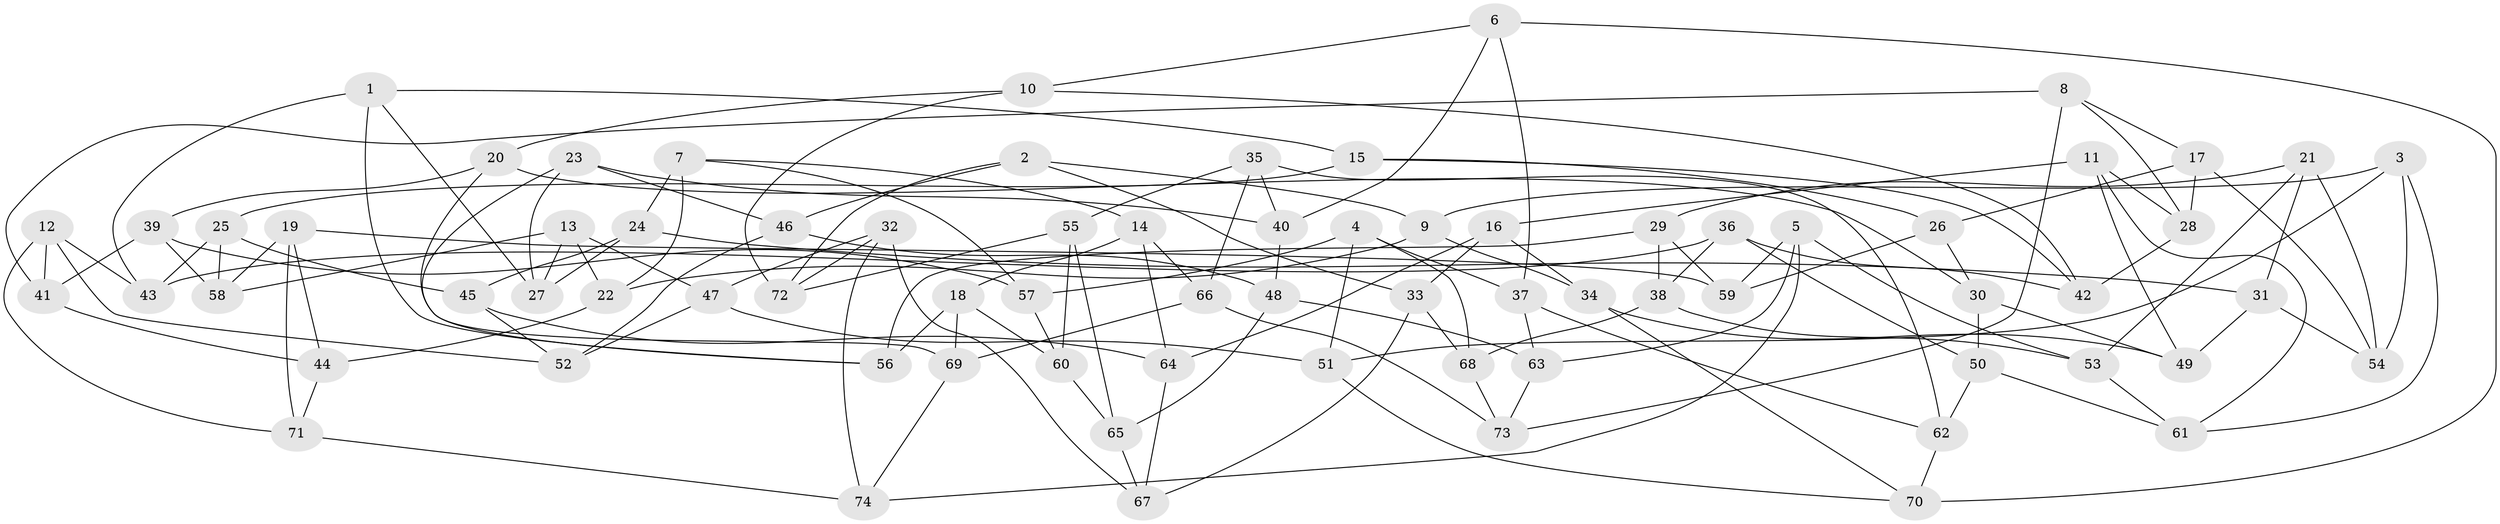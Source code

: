 // Generated by graph-tools (version 1.1) at 2025/50/03/09/25 03:50:48]
// undirected, 74 vertices, 148 edges
graph export_dot {
graph [start="1"]
  node [color=gray90,style=filled];
  1;
  2;
  3;
  4;
  5;
  6;
  7;
  8;
  9;
  10;
  11;
  12;
  13;
  14;
  15;
  16;
  17;
  18;
  19;
  20;
  21;
  22;
  23;
  24;
  25;
  26;
  27;
  28;
  29;
  30;
  31;
  32;
  33;
  34;
  35;
  36;
  37;
  38;
  39;
  40;
  41;
  42;
  43;
  44;
  45;
  46;
  47;
  48;
  49;
  50;
  51;
  52;
  53;
  54;
  55;
  56;
  57;
  58;
  59;
  60;
  61;
  62;
  63;
  64;
  65;
  66;
  67;
  68;
  69;
  70;
  71;
  72;
  73;
  74;
  1 -- 43;
  1 -- 15;
  1 -- 27;
  1 -- 56;
  2 -- 72;
  2 -- 9;
  2 -- 46;
  2 -- 33;
  3 -- 51;
  3 -- 9;
  3 -- 61;
  3 -- 54;
  4 -- 37;
  4 -- 68;
  4 -- 51;
  4 -- 57;
  5 -- 74;
  5 -- 53;
  5 -- 63;
  5 -- 59;
  6 -- 37;
  6 -- 70;
  6 -- 40;
  6 -- 10;
  7 -- 22;
  7 -- 14;
  7 -- 24;
  7 -- 57;
  8 -- 41;
  8 -- 17;
  8 -- 73;
  8 -- 28;
  9 -- 22;
  9 -- 34;
  10 -- 72;
  10 -- 20;
  10 -- 42;
  11 -- 28;
  11 -- 16;
  11 -- 49;
  11 -- 61;
  12 -- 71;
  12 -- 43;
  12 -- 52;
  12 -- 41;
  13 -- 58;
  13 -- 27;
  13 -- 47;
  13 -- 22;
  14 -- 64;
  14 -- 66;
  14 -- 18;
  15 -- 26;
  15 -- 25;
  15 -- 42;
  16 -- 33;
  16 -- 64;
  16 -- 34;
  17 -- 54;
  17 -- 26;
  17 -- 28;
  18 -- 56;
  18 -- 60;
  18 -- 69;
  19 -- 44;
  19 -- 58;
  19 -- 59;
  19 -- 71;
  20 -- 39;
  20 -- 30;
  20 -- 69;
  21 -- 54;
  21 -- 31;
  21 -- 29;
  21 -- 53;
  22 -- 44;
  23 -- 27;
  23 -- 56;
  23 -- 46;
  23 -- 40;
  24 -- 31;
  24 -- 45;
  24 -- 27;
  25 -- 43;
  25 -- 45;
  25 -- 58;
  26 -- 30;
  26 -- 59;
  28 -- 42;
  29 -- 38;
  29 -- 59;
  29 -- 56;
  30 -- 49;
  30 -- 50;
  31 -- 49;
  31 -- 54;
  32 -- 74;
  32 -- 72;
  32 -- 47;
  32 -- 67;
  33 -- 68;
  33 -- 67;
  34 -- 49;
  34 -- 70;
  35 -- 62;
  35 -- 40;
  35 -- 66;
  35 -- 55;
  36 -- 38;
  36 -- 50;
  36 -- 43;
  36 -- 42;
  37 -- 62;
  37 -- 63;
  38 -- 53;
  38 -- 68;
  39 -- 57;
  39 -- 41;
  39 -- 58;
  40 -- 48;
  41 -- 44;
  44 -- 71;
  45 -- 52;
  45 -- 64;
  46 -- 48;
  46 -- 52;
  47 -- 51;
  47 -- 52;
  48 -- 63;
  48 -- 65;
  50 -- 61;
  50 -- 62;
  51 -- 70;
  53 -- 61;
  55 -- 72;
  55 -- 65;
  55 -- 60;
  57 -- 60;
  60 -- 65;
  62 -- 70;
  63 -- 73;
  64 -- 67;
  65 -- 67;
  66 -- 69;
  66 -- 73;
  68 -- 73;
  69 -- 74;
  71 -- 74;
}
